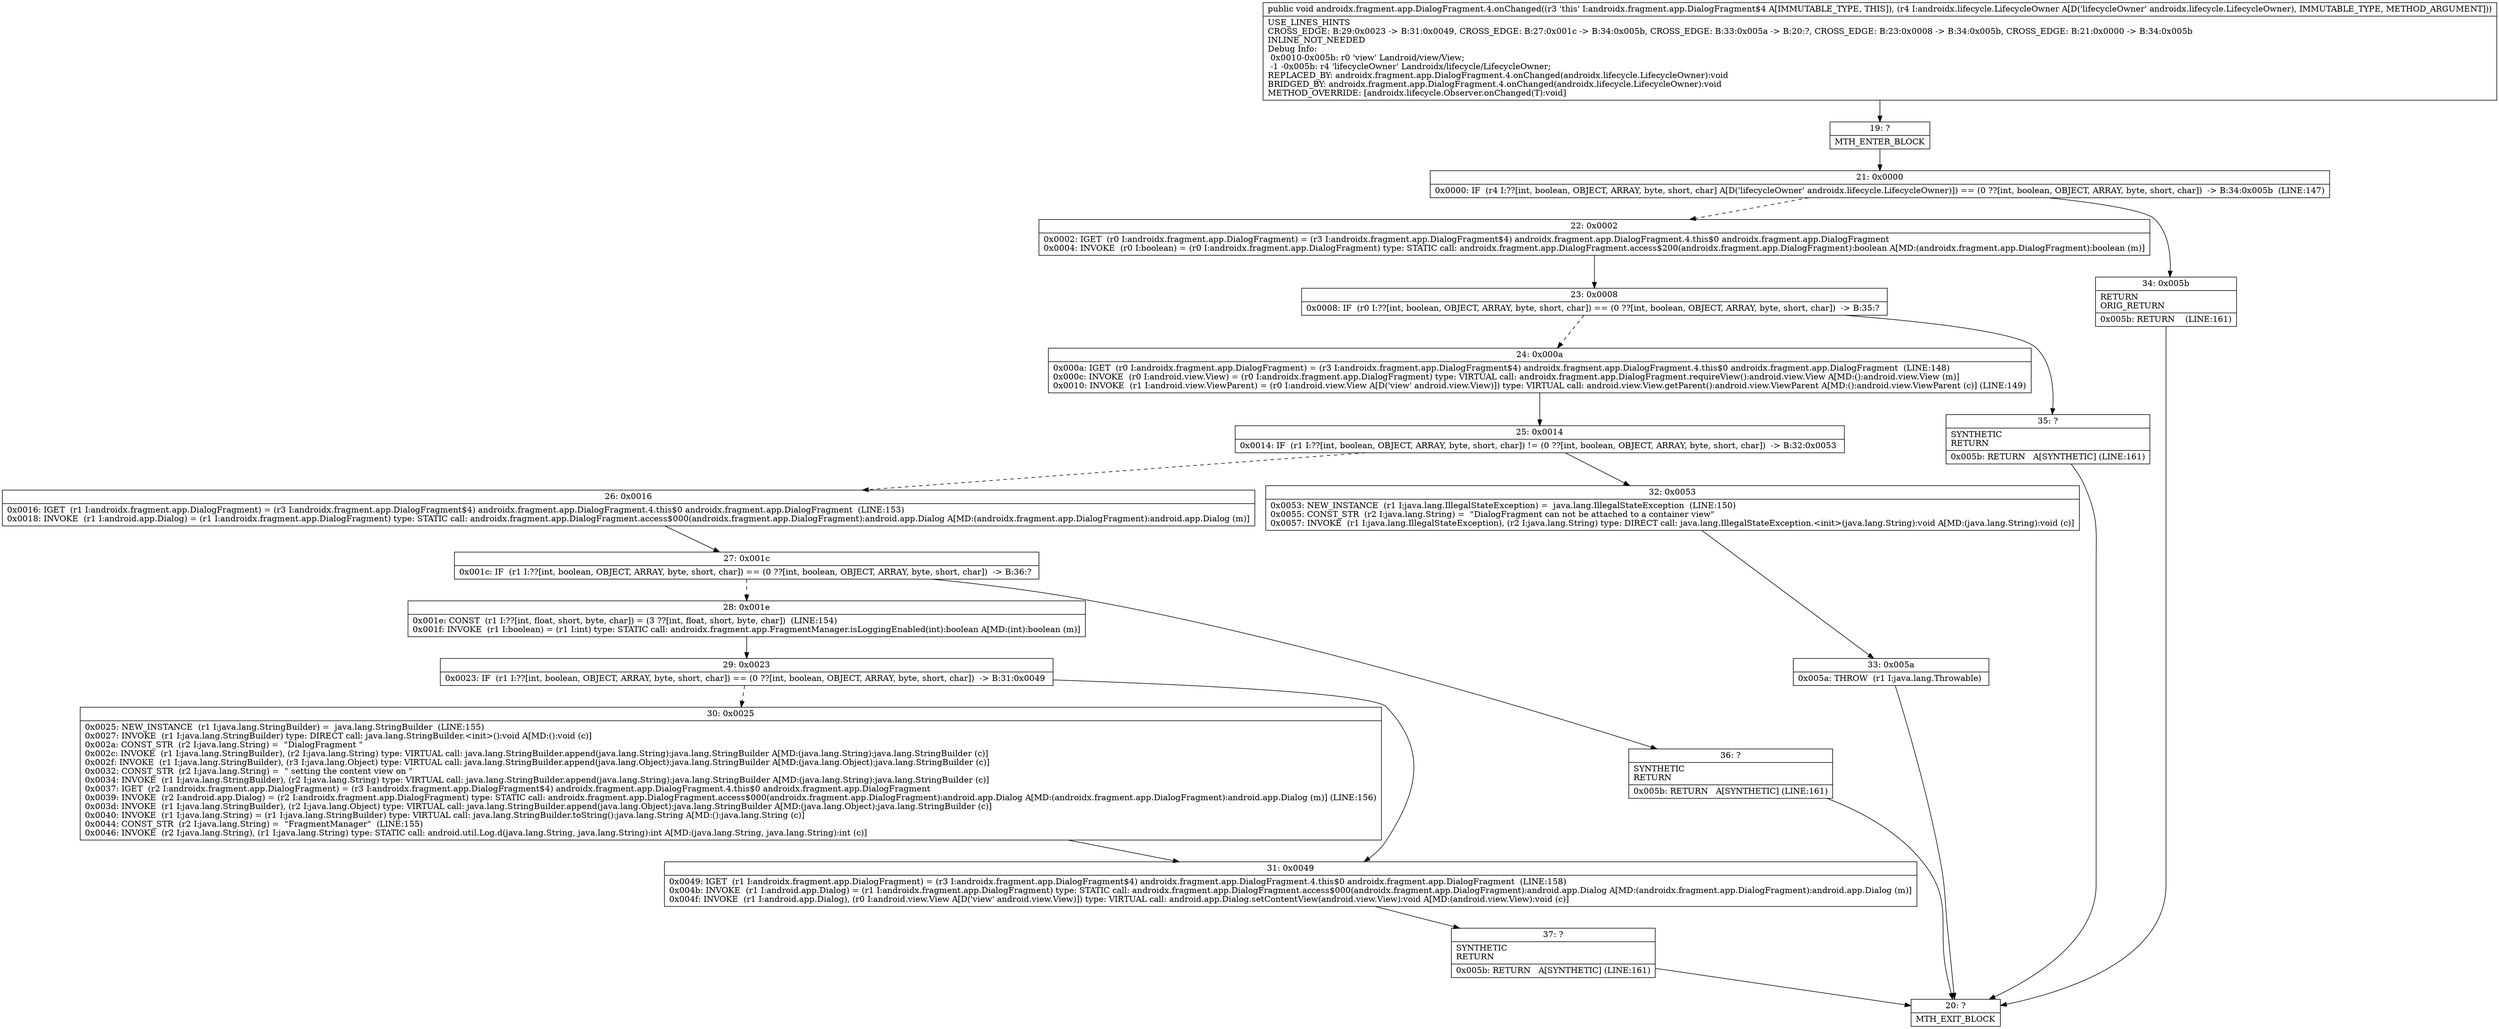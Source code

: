 digraph "CFG forandroidx.fragment.app.DialogFragment.4.onChanged(Landroidx\/lifecycle\/LifecycleOwner;)V" {
Node_19 [shape=record,label="{19\:\ ?|MTH_ENTER_BLOCK\l}"];
Node_21 [shape=record,label="{21\:\ 0x0000|0x0000: IF  (r4 I:??[int, boolean, OBJECT, ARRAY, byte, short, char] A[D('lifecycleOwner' androidx.lifecycle.LifecycleOwner)]) == (0 ??[int, boolean, OBJECT, ARRAY, byte, short, char])  \-\> B:34:0x005b  (LINE:147)\l}"];
Node_22 [shape=record,label="{22\:\ 0x0002|0x0002: IGET  (r0 I:androidx.fragment.app.DialogFragment) = (r3 I:androidx.fragment.app.DialogFragment$4) androidx.fragment.app.DialogFragment.4.this$0 androidx.fragment.app.DialogFragment \l0x0004: INVOKE  (r0 I:boolean) = (r0 I:androidx.fragment.app.DialogFragment) type: STATIC call: androidx.fragment.app.DialogFragment.access$200(androidx.fragment.app.DialogFragment):boolean A[MD:(androidx.fragment.app.DialogFragment):boolean (m)]\l}"];
Node_23 [shape=record,label="{23\:\ 0x0008|0x0008: IF  (r0 I:??[int, boolean, OBJECT, ARRAY, byte, short, char]) == (0 ??[int, boolean, OBJECT, ARRAY, byte, short, char])  \-\> B:35:? \l}"];
Node_24 [shape=record,label="{24\:\ 0x000a|0x000a: IGET  (r0 I:androidx.fragment.app.DialogFragment) = (r3 I:androidx.fragment.app.DialogFragment$4) androidx.fragment.app.DialogFragment.4.this$0 androidx.fragment.app.DialogFragment  (LINE:148)\l0x000c: INVOKE  (r0 I:android.view.View) = (r0 I:androidx.fragment.app.DialogFragment) type: VIRTUAL call: androidx.fragment.app.DialogFragment.requireView():android.view.View A[MD:():android.view.View (m)]\l0x0010: INVOKE  (r1 I:android.view.ViewParent) = (r0 I:android.view.View A[D('view' android.view.View)]) type: VIRTUAL call: android.view.View.getParent():android.view.ViewParent A[MD:():android.view.ViewParent (c)] (LINE:149)\l}"];
Node_25 [shape=record,label="{25\:\ 0x0014|0x0014: IF  (r1 I:??[int, boolean, OBJECT, ARRAY, byte, short, char]) != (0 ??[int, boolean, OBJECT, ARRAY, byte, short, char])  \-\> B:32:0x0053 \l}"];
Node_26 [shape=record,label="{26\:\ 0x0016|0x0016: IGET  (r1 I:androidx.fragment.app.DialogFragment) = (r3 I:androidx.fragment.app.DialogFragment$4) androidx.fragment.app.DialogFragment.4.this$0 androidx.fragment.app.DialogFragment  (LINE:153)\l0x0018: INVOKE  (r1 I:android.app.Dialog) = (r1 I:androidx.fragment.app.DialogFragment) type: STATIC call: androidx.fragment.app.DialogFragment.access$000(androidx.fragment.app.DialogFragment):android.app.Dialog A[MD:(androidx.fragment.app.DialogFragment):android.app.Dialog (m)]\l}"];
Node_27 [shape=record,label="{27\:\ 0x001c|0x001c: IF  (r1 I:??[int, boolean, OBJECT, ARRAY, byte, short, char]) == (0 ??[int, boolean, OBJECT, ARRAY, byte, short, char])  \-\> B:36:? \l}"];
Node_28 [shape=record,label="{28\:\ 0x001e|0x001e: CONST  (r1 I:??[int, float, short, byte, char]) = (3 ??[int, float, short, byte, char])  (LINE:154)\l0x001f: INVOKE  (r1 I:boolean) = (r1 I:int) type: STATIC call: androidx.fragment.app.FragmentManager.isLoggingEnabled(int):boolean A[MD:(int):boolean (m)]\l}"];
Node_29 [shape=record,label="{29\:\ 0x0023|0x0023: IF  (r1 I:??[int, boolean, OBJECT, ARRAY, byte, short, char]) == (0 ??[int, boolean, OBJECT, ARRAY, byte, short, char])  \-\> B:31:0x0049 \l}"];
Node_30 [shape=record,label="{30\:\ 0x0025|0x0025: NEW_INSTANCE  (r1 I:java.lang.StringBuilder) =  java.lang.StringBuilder  (LINE:155)\l0x0027: INVOKE  (r1 I:java.lang.StringBuilder) type: DIRECT call: java.lang.StringBuilder.\<init\>():void A[MD:():void (c)]\l0x002a: CONST_STR  (r2 I:java.lang.String) =  \"DialogFragment \" \l0x002c: INVOKE  (r1 I:java.lang.StringBuilder), (r2 I:java.lang.String) type: VIRTUAL call: java.lang.StringBuilder.append(java.lang.String):java.lang.StringBuilder A[MD:(java.lang.String):java.lang.StringBuilder (c)]\l0x002f: INVOKE  (r1 I:java.lang.StringBuilder), (r3 I:java.lang.Object) type: VIRTUAL call: java.lang.StringBuilder.append(java.lang.Object):java.lang.StringBuilder A[MD:(java.lang.Object):java.lang.StringBuilder (c)]\l0x0032: CONST_STR  (r2 I:java.lang.String) =  \" setting the content view on \" \l0x0034: INVOKE  (r1 I:java.lang.StringBuilder), (r2 I:java.lang.String) type: VIRTUAL call: java.lang.StringBuilder.append(java.lang.String):java.lang.StringBuilder A[MD:(java.lang.String):java.lang.StringBuilder (c)]\l0x0037: IGET  (r2 I:androidx.fragment.app.DialogFragment) = (r3 I:androidx.fragment.app.DialogFragment$4) androidx.fragment.app.DialogFragment.4.this$0 androidx.fragment.app.DialogFragment \l0x0039: INVOKE  (r2 I:android.app.Dialog) = (r2 I:androidx.fragment.app.DialogFragment) type: STATIC call: androidx.fragment.app.DialogFragment.access$000(androidx.fragment.app.DialogFragment):android.app.Dialog A[MD:(androidx.fragment.app.DialogFragment):android.app.Dialog (m)] (LINE:156)\l0x003d: INVOKE  (r1 I:java.lang.StringBuilder), (r2 I:java.lang.Object) type: VIRTUAL call: java.lang.StringBuilder.append(java.lang.Object):java.lang.StringBuilder A[MD:(java.lang.Object):java.lang.StringBuilder (c)]\l0x0040: INVOKE  (r1 I:java.lang.String) = (r1 I:java.lang.StringBuilder) type: VIRTUAL call: java.lang.StringBuilder.toString():java.lang.String A[MD:():java.lang.String (c)]\l0x0044: CONST_STR  (r2 I:java.lang.String) =  \"FragmentManager\"  (LINE:155)\l0x0046: INVOKE  (r2 I:java.lang.String), (r1 I:java.lang.String) type: STATIC call: android.util.Log.d(java.lang.String, java.lang.String):int A[MD:(java.lang.String, java.lang.String):int (c)]\l}"];
Node_31 [shape=record,label="{31\:\ 0x0049|0x0049: IGET  (r1 I:androidx.fragment.app.DialogFragment) = (r3 I:androidx.fragment.app.DialogFragment$4) androidx.fragment.app.DialogFragment.4.this$0 androidx.fragment.app.DialogFragment  (LINE:158)\l0x004b: INVOKE  (r1 I:android.app.Dialog) = (r1 I:androidx.fragment.app.DialogFragment) type: STATIC call: androidx.fragment.app.DialogFragment.access$000(androidx.fragment.app.DialogFragment):android.app.Dialog A[MD:(androidx.fragment.app.DialogFragment):android.app.Dialog (m)]\l0x004f: INVOKE  (r1 I:android.app.Dialog), (r0 I:android.view.View A[D('view' android.view.View)]) type: VIRTUAL call: android.app.Dialog.setContentView(android.view.View):void A[MD:(android.view.View):void (c)]\l}"];
Node_37 [shape=record,label="{37\:\ ?|SYNTHETIC\lRETURN\l|0x005b: RETURN   A[SYNTHETIC] (LINE:161)\l}"];
Node_20 [shape=record,label="{20\:\ ?|MTH_EXIT_BLOCK\l}"];
Node_36 [shape=record,label="{36\:\ ?|SYNTHETIC\lRETURN\l|0x005b: RETURN   A[SYNTHETIC] (LINE:161)\l}"];
Node_32 [shape=record,label="{32\:\ 0x0053|0x0053: NEW_INSTANCE  (r1 I:java.lang.IllegalStateException) =  java.lang.IllegalStateException  (LINE:150)\l0x0055: CONST_STR  (r2 I:java.lang.String) =  \"DialogFragment can not be attached to a container view\" \l0x0057: INVOKE  (r1 I:java.lang.IllegalStateException), (r2 I:java.lang.String) type: DIRECT call: java.lang.IllegalStateException.\<init\>(java.lang.String):void A[MD:(java.lang.String):void (c)]\l}"];
Node_33 [shape=record,label="{33\:\ 0x005a|0x005a: THROW  (r1 I:java.lang.Throwable) \l}"];
Node_35 [shape=record,label="{35\:\ ?|SYNTHETIC\lRETURN\l|0x005b: RETURN   A[SYNTHETIC] (LINE:161)\l}"];
Node_34 [shape=record,label="{34\:\ 0x005b|RETURN\lORIG_RETURN\l|0x005b: RETURN    (LINE:161)\l}"];
MethodNode[shape=record,label="{public void androidx.fragment.app.DialogFragment.4.onChanged((r3 'this' I:androidx.fragment.app.DialogFragment$4 A[IMMUTABLE_TYPE, THIS]), (r4 I:androidx.lifecycle.LifecycleOwner A[D('lifecycleOwner' androidx.lifecycle.LifecycleOwner), IMMUTABLE_TYPE, METHOD_ARGUMENT]))  | USE_LINES_HINTS\lCROSS_EDGE: B:29:0x0023 \-\> B:31:0x0049, CROSS_EDGE: B:27:0x001c \-\> B:34:0x005b, CROSS_EDGE: B:33:0x005a \-\> B:20:?, CROSS_EDGE: B:23:0x0008 \-\> B:34:0x005b, CROSS_EDGE: B:21:0x0000 \-\> B:34:0x005b\lINLINE_NOT_NEEDED\lDebug Info:\l  0x0010\-0x005b: r0 'view' Landroid\/view\/View;\l  \-1 \-0x005b: r4 'lifecycleOwner' Landroidx\/lifecycle\/LifecycleOwner;\lREPLACED_BY: androidx.fragment.app.DialogFragment.4.onChanged(androidx.lifecycle.LifecycleOwner):void\lBRIDGED_BY: androidx.fragment.app.DialogFragment.4.onChanged(androidx.lifecycle.LifecycleOwner):void\lMETHOD_OVERRIDE: [androidx.lifecycle.Observer.onChanged(T):void]\l}"];
MethodNode -> Node_19;Node_19 -> Node_21;
Node_21 -> Node_22[style=dashed];
Node_21 -> Node_34;
Node_22 -> Node_23;
Node_23 -> Node_24[style=dashed];
Node_23 -> Node_35;
Node_24 -> Node_25;
Node_25 -> Node_26[style=dashed];
Node_25 -> Node_32;
Node_26 -> Node_27;
Node_27 -> Node_28[style=dashed];
Node_27 -> Node_36;
Node_28 -> Node_29;
Node_29 -> Node_30[style=dashed];
Node_29 -> Node_31;
Node_30 -> Node_31;
Node_31 -> Node_37;
Node_37 -> Node_20;
Node_36 -> Node_20;
Node_32 -> Node_33;
Node_33 -> Node_20;
Node_35 -> Node_20;
Node_34 -> Node_20;
}


